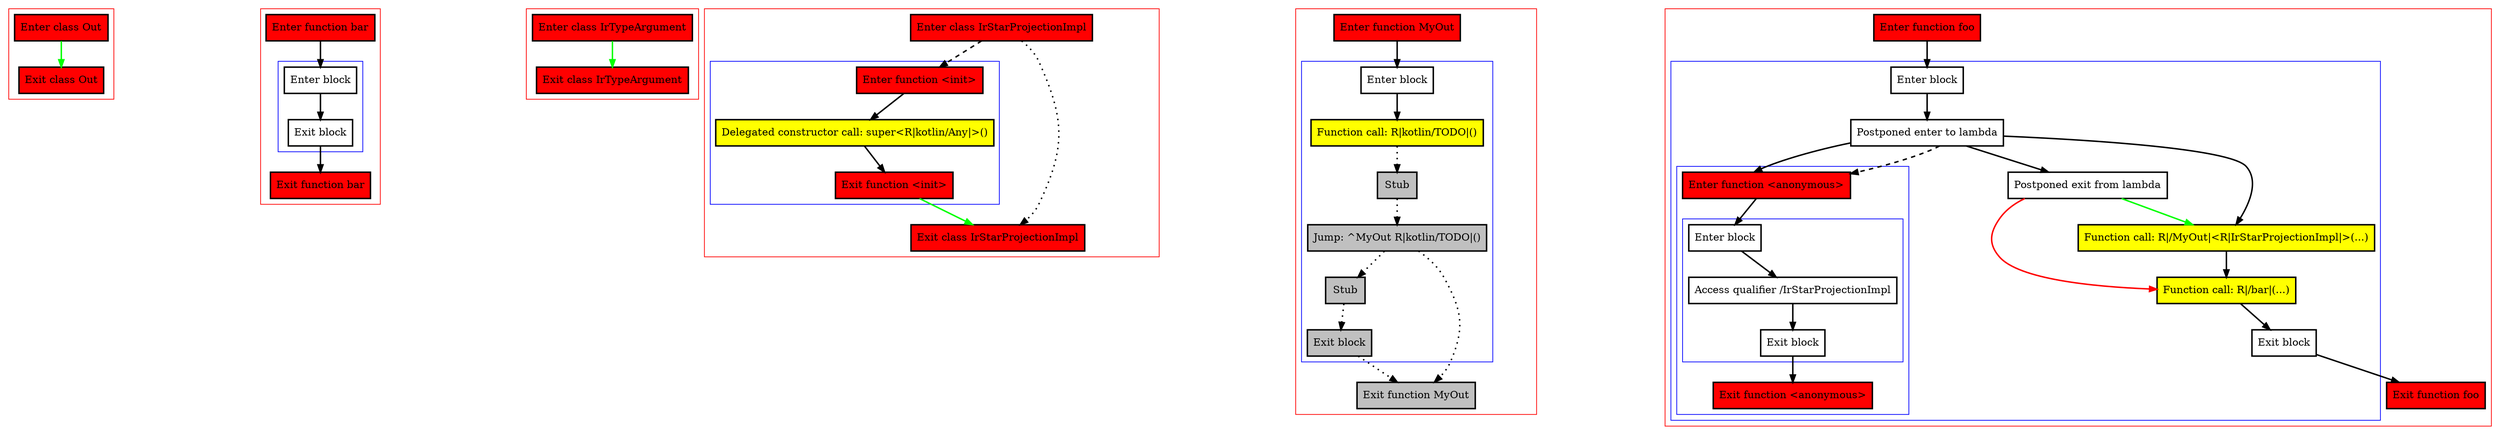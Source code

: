 digraph lambdaReturningObject_kt {
    graph [nodesep=3]
    node [shape=box penwidth=2]
    edge [penwidth=2]

    subgraph cluster_0 {
        color=red
        0 [label="Enter class Out" style="filled" fillcolor=red];
        1 [label="Exit class Out" style="filled" fillcolor=red];
    }
    0 -> {1} [color=green];

    subgraph cluster_1 {
        color=red
        2 [label="Enter function bar" style="filled" fillcolor=red];
        subgraph cluster_2 {
            color=blue
            3 [label="Enter block"];
            4 [label="Exit block"];
        }
        5 [label="Exit function bar" style="filled" fillcolor=red];
    }
    2 -> {3};
    3 -> {4};
    4 -> {5};

    subgraph cluster_3 {
        color=red
        6 [label="Enter class IrTypeArgument" style="filled" fillcolor=red];
        7 [label="Exit class IrTypeArgument" style="filled" fillcolor=red];
    }
    6 -> {7} [color=green];

    subgraph cluster_4 {
        color=red
        8 [label="Enter class IrStarProjectionImpl" style="filled" fillcolor=red];
        subgraph cluster_5 {
            color=blue
            9 [label="Enter function <init>" style="filled" fillcolor=red];
            10 [label="Delegated constructor call: super<R|kotlin/Any|>()" style="filled" fillcolor=yellow];
            11 [label="Exit function <init>" style="filled" fillcolor=red];
        }
        12 [label="Exit class IrStarProjectionImpl" style="filled" fillcolor=red];
    }
    8 -> {12} [style=dotted];
    8 -> {9} [style=dashed];
    9 -> {10};
    10 -> {11};
    11 -> {12} [color=green];

    subgraph cluster_6 {
        color=red
        13 [label="Enter function MyOut" style="filled" fillcolor=red];
        subgraph cluster_7 {
            color=blue
            14 [label="Enter block"];
            15 [label="Function call: R|kotlin/TODO|()" style="filled" fillcolor=yellow];
            16 [label="Stub" style="filled" fillcolor=gray];
            17 [label="Jump: ^MyOut R|kotlin/TODO|()" style="filled" fillcolor=gray];
            18 [label="Stub" style="filled" fillcolor=gray];
            19 [label="Exit block" style="filled" fillcolor=gray];
        }
        20 [label="Exit function MyOut" style="filled" fillcolor=gray];
    }
    13 -> {14};
    14 -> {15};
    15 -> {16} [style=dotted];
    16 -> {17} [style=dotted];
    17 -> {18 20} [style=dotted];
    18 -> {19} [style=dotted];
    19 -> {20} [style=dotted];

    subgraph cluster_8 {
        color=red
        21 [label="Enter function foo" style="filled" fillcolor=red];
        subgraph cluster_9 {
            color=blue
            22 [label="Enter block"];
            23 [label="Postponed enter to lambda"];
            subgraph cluster_10 {
                color=blue
                24 [label="Enter function <anonymous>" style="filled" fillcolor=red];
                subgraph cluster_11 {
                    color=blue
                    25 [label="Enter block"];
                    26 [label="Access qualifier /IrStarProjectionImpl"];
                    27 [label="Exit block"];
                }
                28 [label="Exit function <anonymous>" style="filled" fillcolor=red];
            }
            29 [label="Postponed exit from lambda"];
            30 [label="Function call: R|/MyOut|<R|IrStarProjectionImpl|>(...)" style="filled" fillcolor=yellow];
            31 [label="Function call: R|/bar|(...)" style="filled" fillcolor=yellow];
            32 [label="Exit block"];
        }
        33 [label="Exit function foo" style="filled" fillcolor=red];
    }
    21 -> {22};
    22 -> {23};
    23 -> {24 29 30};
    23 -> {24} [style=dashed];
    24 -> {25};
    25 -> {26};
    26 -> {27};
    27 -> {28};
    29 -> {30} [color=green];
    29 -> {31} [color=red];
    30 -> {31};
    31 -> {32};
    32 -> {33};

}
